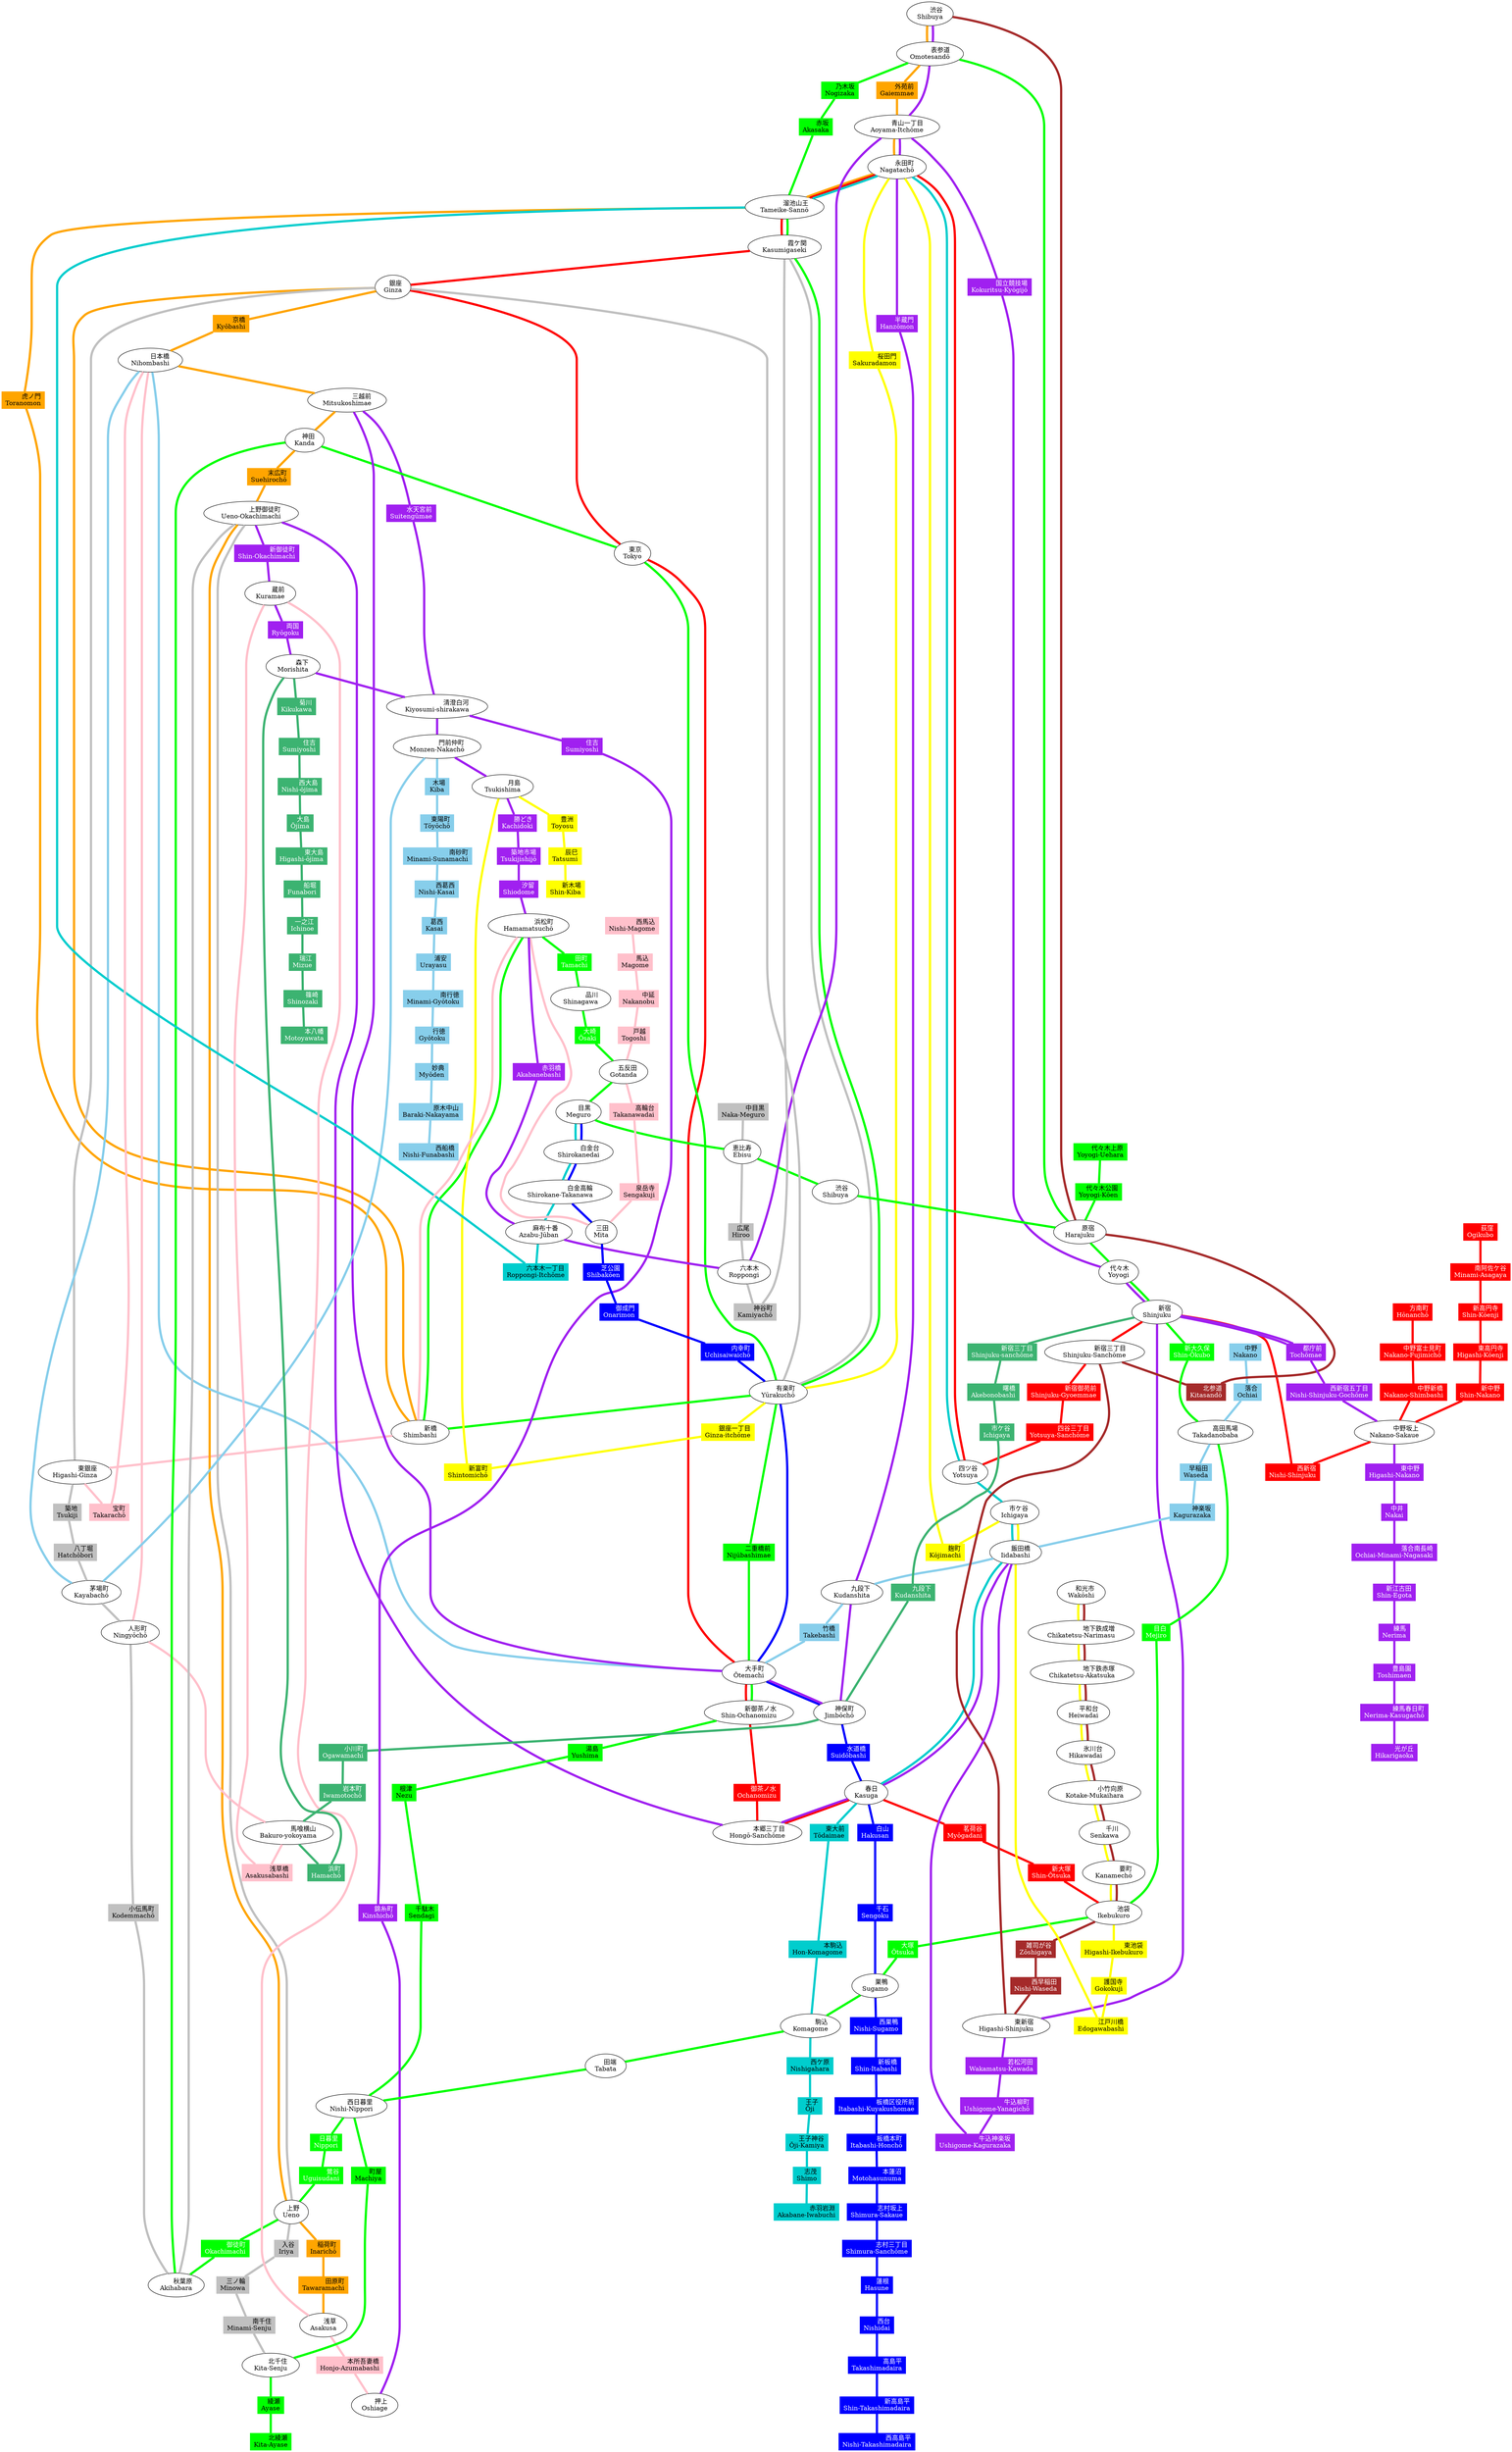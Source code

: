 // Tokyo Metro
// https://en.wikipedia.org/wiki/Tokyo_Metro

// Line                               | Code | Color   |
// -----------------------------------+------+---------+
// No 3:  Ginza Line                  | G    | orange  |
// No 4:  Marunouchi Line             | M    | red     |
// No 4:  Marunouchi Line Branch Line | m    | red     |
// No 2:  Hibiya Line                 | H    | gray    |
// No 5:  Tōzai Line                  | T    | skyblue |
// No 9:  Chiyoda Line                | C    | green   |
// No 8:  Yūrakuchō Line              | Y    | yellow  |
// No 11: Hanzōmon Line               | Z    | purple  |
// No 7:  Namboku Line                | N    | cyan3   |
// No 13: Fukutoshin Line             | F    | brown   |

// Toei
// https://en.wikipedia.org/wiki/Tokyo_Metropolitan_Bureau_of_Transportation

// Line                 | Code | Color          |
// ---------------------+------+----------------+
// No 1:  Asakusa Line  | A    | pink           |
// No 6:  Mita Line     | I    | blue           |
// No 10: Shinjuku Line | S    | mediumseagreen |
// No 12: Ōedo Line     | E    | purple         |

// Yamanote Line
// https://en.wikipedia.org/wiki/Yamanote_Line

// Line              | Code   | Color |
// ------------------+--------+-------+
// Yamanote Line     | JREY   | green |
// Tōhoku Main Line  | JREYTH | green |
// Tokaido Main Line | JREYTK | green |

// TODO:

// Tokyo Monorail
// https://en.wikipedia.org/wiki/Tokyo_Monorail

// Keikyū Airport Line
// https://en.wikipedia.org/wiki/Keiky%C5%AB_Airport_Line

// Tōkyū Dentetsu
// https://en.wikipedia.org/wiki/Tokyu_Corporation

// Yurikamome
// https://en.wikipedia.org/wiki/Yurikamome

graph tokyo_metro {
    node [shape=box, style=filled]
    edge [penwidth=5]

    //=============//
    // Tokyo Metro //
    //=============//

    // No 3: Ginza Line
    node [color=orange, fontcolor=black]
    G01_F16_JREY06_Z01 [label="渋谷\rShibuya", shape=ellipse, color=black, fontcolor=black, fillcolor=white]
    C04_G02_Z02 [label="表参道\rOmotesandō", shape=ellipse, color=black, fontcolor=black, fillcolor=white]
    G03 [label="外苑前\rGaiemmae"]
    E24_G04_Z03 [label="青山一丁目\rAoyama-Itchōme", shape=ellipse, color=black, fontcolor=black, fillcolor=white]
    M13_N07_G05_Y16_Z04 [label="赤坂見附\rAkasaka-Mitsuke", shape=ellipse, color=black, fontcolor=black, fillcolor=white]
    C07_G06_M14_N06 [label="溜池山王\rTameike-Sannō", shape=ellipse, color=black, fontcolor=black, fillcolor=white]
    G07 [label="虎ノ門\rToranomon"]
    A10_G08_JREYTK03 [label="新橋\rShimbashi", shape=ellipse, color=black, fontcolor=black, fillcolor=white]
    G09_H08_M16 [label="銀座\rGinza", shape=ellipse, color=black, fontcolor=black, fillcolor=white]
    G10 [label="京橋\rKyōbashi"]
    A13_G11_T10 [label="日本橋\rNihombashi", shape=ellipse, color=black, fontcolor=black, fillcolor=white]
    G12_Z09 [label="三越前\rMitsukoshimae", shape=ellipse, color=black, fontcolor=black, fillcolor=white]
    G13_JREYTH08 [label="神田\rKanda", shape=ellipse, color=black, fontcolor=black, fillcolor=white]
    G14 [label="末広町\rSuehirochō"]
    E09_G15_H16 [label="上野広小路\rUeno-Hirokōji", shape=ellipse, color=black, fontcolor=black, fillcolor=white]
    G16_H17_JREYTH05 [label="上野\rUeno", shape=ellipse, color=black, fontcolor=black, fillcolor=white]
    G17 [label="稲荷町\rInarichō"]
    G18 [label="田原町\rTawaramachi"]
    A18_G19 [label="浅草\rAsakusa", shape=ellipse, color=black, fontcolor=black, fillcolor=white]

    edge [color=orange]
    G01_F16_JREY06_Z01 -- C04_G02_Z02 -- G03 -- E24_G04_Z03 -- M13_N07_G05_Y16_Z04 -- C07_G06_M14_N06 -- G07 -- A10_G08_JREYTK03 -- G09_H08_M16 -- G10 -- A13_G11_T10 -- G12_Z09 -- G13_JREYTH08 -- G14 -- E09_G15_H16 -- G16_H17_JREYTH05 -- G17 -- G18 -- A18_G19

    // No 4: Marunouchi Line
    node [color=red, fontcolor=white]
    M01 [label="荻窪\rOgikubo"]
    M02 [label="南阿佐ケ谷\rMinami-Asagaya"]
    M03 [label="新高円寺\rShin-Kōenji"]
    M04 [label="東高円寺\rHigashi-Kōenji"]
    M05 [label="新中野\rShin-Nakano"]
    E30_M06 [label="中野坂上\rNakano-Sakaue", shape=ellipse, color=black, fontcolor=black, fillcolor=white]
    M07 [label="西新宿\rNishi-Shinjuku"]
    E01_E27_JREY09_M08_S01 [label="新宿\rShinjuku", shape=ellipse, color=black, fontcolor=black, fillcolor=white]
    F13_M09 [label="新宿三丁目\rShinjuku-Sanchōme", shape=ellipse, color=black, fontcolor=black, fillcolor=white]
    M10 [label="新宿御苑前\rShinjuku-Gyoemmae"]
    M11 [label="四谷三丁目\rYotsuya-Sanchōme"]
    M12_N08 [label="四ツ谷\rYotsuya", shape=ellipse, color=black, fontcolor=black, fillcolor=white]
    M13_N07_G05_Y16_Z04 [label="赤坂見附\rAkasaka-Mitsuke", shape=ellipse, color=black, fontcolor=black, fillcolor=white]
    C07_G06_M14_N06 [label="国会議事堂前\rKokkai-Gijidō-mae", shape=ellipse, color=black, fontcolor=black, fillcolor=white]
    C08_H06_M15 [label="霞ケ関\rKasumigaseki", shape=ellipse, color=black, fontcolor=black, fillcolor=white]
    G09_H08_M16 [label="銀座\rGinza", shape=ellipse, color=black, fontcolor=black, fillcolor=white]
    JREYTH09_JREYTK01_M17 [label="東京\rTokyo", shape=ellipse, color=black, fontcolor=black, fillcolor=white]
    C11_I09_M18_T09_Z08 [label="大手町\rŌtemachi", shape=ellipse, color=black, fontcolor=black, fillcolor=white]
    C12_M19 [label="淡路町\rAwajichō", shape=ellipse, color=black, fontcolor=black, fillcolor=white]
    M20 [label="御茶ノ水\rOchanomizu"]
    E08_M21 [label="本郷三丁目\rHongō-Sanchōme", shape=ellipse, color=black, fontcolor=black, fillcolor=white]
    E07_I12_M22_N11 [label="後楽園\rKōrakuen", shape=ellipse, color=black, fontcolor=black, fillcolor=white]
    M23 [label="茗荷谷\rMyōgadani"]
    M24 [label="新大塚\rShin-Ōtsuka"]
    F09_JREY13_M25_Y09 [label="池袋\rIkebukuro", shape=ellipse, color=black, fontcolor=black, fillcolor=white]

    edge [color=red]
    M01 -- M02 -- M03 -- M04 -- M05 -- E30_M06 -- M07 -- E01_E27_JREY09_M08_S01 -- F13_M09 -- M10 -- M11 -- M12_N08 -- M13_N07_G05_Y16_Z04 -- C07_G06_M14_N06 -- C08_H06_M15 -- G09_H08_M16 -- JREYTH09_JREYTK01_M17 -- C11_I09_M18_T09_Z08 -- C12_M19 -- M20 -- E08_M21 -- E07_I12_M22_N11 -- M23 -- M24 -- F09_JREY13_M25_Y09

    // No 4: Marunouchi Line Branch Line
    node [color=red, fontcolor=white]
    m03 [label="方南町\rHōnanchō"]
    m04 [label="中野富士見町\rNakano-Fujimichō"]
    m05 [label="中野新橋\rNakano-Shimbashi"]
    E30_M06 [label="中野坂上\rNakano-Sakaue", shape=ellipse, color=black, fontcolor=black, fillcolor=white]

    edge [color=red]
    m03 -- m04 -- m05 -- E30_M06

    // No 2: Hibiya Line
    node [color=gray, fontcolor=black]
    H01 [label="中目黒\rNaka-Meguro"]
    H02_JREY05 [label="恵比寿\rEbisu", shape=ellipse, color=black, fontcolor=black, fillcolor=white]
    H03 [label="広尾\rHiroo"]
    E23_H04 [label="六本木\rRoppongi", shape=ellipse, color=black, fontcolor=black, fillcolor=white]
    H05 [label="神谷町\rKamiyachō"]
    C08_H06_M15 [label="霞ケ関\rKasumigaseki", shape=ellipse, color=black, fontcolor=black, fillcolor=white]
    C09_H07_I08_JREYTK02_Y18 [label="日比谷\rHibiya", shape=ellipse, color=black, fontcolor=black, fillcolor=white]
    G09_H08_M16 [label="銀座\rGinza", shape=ellipse, color=black, fontcolor=black, fillcolor=white]
    A11_H09 [label="東銀座\rHigashi-Ginza", shape=ellipse, color=black, fontcolor=black, fillcolor=white]
    H10 [label="築地\rTsukiji"]
    H11 [label="八丁堀\rHatchōbori"]
    H12_T11 [label="茅場町\rKayabachō", shape=ellipse, color=black, fontcolor=black, fillcolor=white]
    A14_H13 [label="人形町\rNingyōchō", shape=ellipse, color=black, fontcolor=black, fillcolor=white]
    H14 [label="小伝馬町\rKodemmachō"]
    H15_JREYTH07 [label="秋葉原\rAkihabara", shape=ellipse, color=black, fontcolor=black, fillcolor=white]
    E09_G15_H16 [label="仲御徒町\rNaka-Okachimachi", shape=ellipse, color=black, fontcolor=black, fillcolor=white]
    G16_H17_JREYTH05 [label="上野\rUeno", shape=ellipse, color=black, fontcolor=black, fillcolor=white]
    H18 [label="入谷\rIriya"]
    H19 [label="三ノ輪\rMinowa"]
    H20 [label="南千住\rMinami-Senju"]
    C18_H21 [label="北千住\rKita-Senju", shape=ellipse, color=black, fontcolor=black, fillcolor=white]

    edge [color=gray]
    H01 -- H02_JREY05 -- H03 -- E23_H04 -- H05 -- C08_H06_M15 -- C09_H07_I08_JREYTK02_Y18 -- G09_H08_M16 -- A11_H09 -- H10 -- H11 -- H12_T11 -- A14_H13 -- H14 -- H15_JREYTH07 -- E09_G15_H16 -- G16_H17_JREYTH05 -- H18 -- H19 -- H20 -- C18_H21

    // No 5: Tōzai Line
    node [color=skyblue, fontcolor=black]
    T01 [label="中野\rNakano"]
    T02 [label="落合\rOchiai"]
    JREY11_T03 [label="高田馬場\rTakadanobaba", shape=ellipse, color=black, fontcolor=black, fillcolor=white]
    T04 [label="早稲田\rWaseda"]
    T05 [label="神楽坂\rKagurazaka"]
    E06_N10_T06_Y13 [label="飯田橋\rIidabashi", shape=ellipse, color=black, fontcolor=black, fillcolor=white]
    T07_Z06 [label="九段下\rKudanshita", shape=ellipse, color=black, fontcolor=black, fillcolor=white]
    T08 [label="竹橋\rTakebashi"]
    C11_I09_M18_T09_Z08 [label="大手町\rŌtemachi", shape=ellipse, color=black, fontcolor=black, fillcolor=white]
    A13_G11_T10 [label="日本橋\rNihombashi", shape=ellipse, color=black, fontcolor=black, fillcolor=white]
    H12_T11 [label="茅場町\rKayabachō", shape=ellipse, color=black, fontcolor=black, fillcolor=white]
    E15_T12 [label="門前仲町\rMonzen-Nakachō", shape=ellipse, color=black, fontcolor=black, fillcolor=white]
    T13 [label="木場\rKiba"]
    T14 [label="東陽町\rTōyōchō"]
    T15 [label="南砂町\rMinami-Sunamachi"]
    T16 [label="西葛西\rNishi-Kasai"]
    T17 [label="葛西\rKasai"]
    T18 [label="浦安\rUrayasu"]
    T19 [label="南行徳\rMinami-Gyōtoku"]
    T20 [label="行徳\rGyōtoku"]
    T21 [label="妙典\rMyōden"]
    T22 [label="原木中山\rBaraki-Nakayama"]
    T23 [label="西船橋\rNishi-Funabashi"]

    edge [color=skyblue]
    T01 -- T02 -- JREY11_T03 -- T04 -- T05 -- E06_N10_T06_Y13 -- T07_Z06 -- T08 -- C11_I09_M18_T09_Z08 -- A13_G11_T10 -- H12_T11 -- E15_T12 -- T13 -- T14 -- T15 -- T16 -- T17 -- T18 -- T19 -- T20 -- T21 -- T22 -- T23

    // No 9: Chiyoda Line
    node [color=green, fontcolor=black]
    C01 [label="代々木上原\rYoyogi-Uehara"]
    C02 [label="代々木公園\rYoyogi-Kōen"]
    C03_F15_JREY07 [label="明治神宮前\rMeiji-Jingūmae (Harajuku)", shape=ellipse, color=black, fontcolor=black, fillcolor=white]
    C04_G02_Z02 [label="表参道\rOmotesandō", shape=ellipse, color=black, fontcolor=black, fillcolor=white]
    C05 [label="乃木坂\rNogizaka"]
    C06 [label="赤坂\rAkasaka"]
    C07_G06_M14_N06 [label="国会議事堂前\rKokkai-Gijidō-mae", shape=ellipse, color=black, fontcolor=black, fillcolor=white]
    C08_H06_M15 [label="霞ケ関\rKasumigaseki", shape=ellipse, color=black, fontcolor=black, fillcolor=white]
    C09_H07_I08_JREYTK02_Y18 [label="日比谷\rHibiya", shape=ellipse, color=black, fontcolor=black, fillcolor=white]
    C10 [label="二重橋前\rNijūbashimae"]
    C11_I09_M18_T09_Z08 [label="大手町\rŌtemachi", shape=ellipse, color=black, fontcolor=black, fillcolor=white]
    C12_M19 [label="新御茶ノ水\rShin-Ochanomizu", shape=ellipse, color=black, fontcolor=black, fillcolor=white]
    C13 [label="湯島\rYushima"]
    C14 [label="根津\rNezu"]
    C15 [label="千駄木\rSendagi"]
    C16_JREYTH02 [label="西日暮里\rNishi-Nippori", shape=ellipse, color=black, fontcolor=black, fillcolor=white]
    C17 [label="町屋\rMachiya"]
    C18_H21 [label="北千住\rKita-Senju", shape=ellipse, color=black, fontcolor=black, fillcolor=white]
    C19 [label="綾瀬\rAyase"]
    C20 [label="北綾瀬\rKita-Ayase"]

    edge [color=green]
    C01 -- C02 -- C03_F15_JREY07 -- C04_G02_Z02 -- C05 -- C06 -- C07_G06_M14_N06 -- C08_H06_M15 -- C09_H07_I08_JREYTK02_Y18 -- C10 -- C11_I09_M18_T09_Z08 -- C12_M19 -- C13 -- C14 -- C15 -- C16_JREYTH02 -- C17 -- C18_H21 -- C19 -- C20

    // No 8: Yūrakuchō Line
    node [color=yellow, fontcolor=black]
    F01_Y01 [label="和光市\rWakōshi", shape=ellipse, color=black, fontcolor=black, fillcolor=white]
    F02_Y02 [label="地下鉄成増\rChikatetsu-Narimasu", shape=ellipse, color=black, fontcolor=black, fillcolor=white]
    F03_Y03 [label="地下鉄赤塚\rChikatetsu-Akatsuka", shape=ellipse, color=black, fontcolor=black, fillcolor=white]
    F04_Y04 [label="平和台\rHeiwadai", shape=ellipse, color=black, fontcolor=black, fillcolor=white]
    F05_Y05 [label="氷川台\rHikawadai", shape=ellipse, color=black, fontcolor=black, fillcolor=white]
    F06_Y06 [label="小竹向原\rKotake-Mukaihara", shape=ellipse, color=black, fontcolor=black, fillcolor=white]
    F07_Y07 [label="千川\rSenkawa", shape=ellipse, color=black, fontcolor=black, fillcolor=white]
    F08_Y08 [label="要町\rKanamechō", shape=ellipse, color=black, fontcolor=black, fillcolor=white]
    F09_JREY13_M25_Y09 [label="池袋\rIkebukuro", shape=ellipse, color=black, fontcolor=black, fillcolor=white]
    Y10 [label="東池袋\rHigashi-Ikebukuro"]
    Y11 [label="護国寺\rGokokuji"]
    Y12 [label="江戸川橋\rEdogawabashi"]
    E06_N10_T06_Y13 [label="飯田橋\rIidabashi", shape=ellipse, color=black, fontcolor=black, fillcolor=white]
    N09_Y14 [label="市ヶ谷\rIchigaya", shape=ellipse, color=black, fontcolor=black, fillcolor=white]
    Y15 [label="麹町\rKōjimachi"]
    M13_N07_G05_Y16_Z04 [label="永田町\rNagatachō", shape=ellipse, color=black, fontcolor=black, fillcolor=white]
    Y17 [label="桜田門\rSakuradamon"]
    C09_H07_I08_JREYTK02_Y18 [label="有楽町\rYūrakuchō", shape=ellipse, color=black, fontcolor=black, fillcolor=white]
    Y19 [label="銀座一丁目\rGinza-itchōme"]
    Y20 [label="新富町\rShintomichō"]
    E16_Y21 [label="月島\rTsukishima", shape=ellipse, color=black, fontcolor=black, fillcolor=white]
    Y22 [label="豊洲\rToyosu"]
    Y23 [label="辰巳\rTatsumi"]
    Y24 [label="新木場\rShin-Kiba"]

    edge [color=yellow]
    F01_Y01 -- F02_Y02 -- F03_Y03 -- F04_Y04 -- F05_Y05 -- F06_Y06 -- F07_Y07 -- F08_Y08 -- F09_JREY13_M25_Y09 -- Y10 -- Y11 -- Y12 -- E06_N10_T06_Y13 -- N09_Y14 -- Y15 -- M13_N07_G05_Y16_Z04 -- Y17 -- C09_H07_I08_JREYTK02_Y18 -- Y19 -- Y20 -- E16_Y21 -- Y22 -- Y23 -- Y24

    // No 11: Hanzōmon Line
    node [color=purple, fontcolor=white]
    G01_F16_JREY06_Z01 [label="渋谷\rShibuya", shape=ellipse, color=black, fontcolor=black, fillcolor=white]
    C04_G02_Z02 [label="表参道\rOmotesandō", shape=ellipse, color=black, fontcolor=black, fillcolor=white]
    E24_G04_Z03 [label="青山一丁目\rAoyama-itchōme", shape=ellipse, color=black, fontcolor=black, fillcolor=white]
    M13_N07_G05_Y16_Z04 [label="永田町\rNagatachō", shape=ellipse, color=black, fontcolor=black, fillcolor=white]
    Z05 [label="半蔵門\rHanzōmon"]
    T07_Z06 [label="九段下\rKudanshita", shape=ellipse, color=black, fontcolor=black, fillcolor=white]
    I10_S06_Z07 [label="神保町\rJimbōchō", shape=ellipse, color=black, fontcolor=black, fillcolor=white]
    C11_I09_M18_T09_Z08 [label="大手町\rŌtemachi", shape=ellipse, color=black, fontcolor=black, fillcolor=white]
    G12_Z09 [label="三越前\rMitsukoshimae", shape=ellipse, color=black, fontcolor=black, fillcolor=white]
    Z10 [label="水天宮前\rSuitengūmae"]
    E14_Z11 [label="清澄白河\rKiyosumi-shirakawa", shape=ellipse, color=black, fontcolor=black, fillcolor=white]
    Z12 [label="住吉\rSumiyoshi"]
    Z13 [label="錦糸町\rKinshichō"]
    A20_Z14 [label="押上\rOshiage", shape=ellipse, color=black, fontcolor=black, fillcolor=white]

    edge [color=purple]
    G01_F16_JREY06_Z01 -- C04_G02_Z02 -- E24_G04_Z03 -- M13_N07_G05_Y16_Z04 -- Z05 -- T07_Z06 -- I10_S06_Z07 -- C11_I09_M18_T09_Z08 -- G12_Z09 -- Z10 -- E14_Z11 -- Z12 -- Z13 -- A20_Z14

    // No 7: Namboku Line
    node [color=cyan3, fontcolor=black]
    I01_JREY04_N01 [label="目黒\rMeguro", shape=ellipse, color=black, fontcolor=black, fillcolor=white]
    I02_N02 [label="白金台\rShirokanedai", shape=ellipse, color=black, fontcolor=black, fillcolor=white]
    I03_N03 [label="白金高輪\rShirokane-Takanawa", shape=ellipse, color=black, fontcolor=black, fillcolor=white]
    E22_N04 [label="麻布十番\rAzabu-Jūban", shape=ellipse, color=black, fontcolor=black, fillcolor=white]
    N05 [label="六本木一丁目\rRoppongi-Itchōme"]
    C07_G06_M14_N06 [label="溜池山王\rTameike-Sannō", shape=ellipse, color=black, fontcolor=black, fillcolor=white]
    M13_N07_G05_Y16_Z04 [label="永田町\rNagatachō", shape=ellipse, color=black, fontcolor=black, fillcolor=white]
    M12_N08 [label="四ツ谷\rYotsuya", shape=ellipse, color=black, fontcolor=black, fillcolor=white]
    N09_Y14 [label="市ケ谷\rIchigaya", shape=ellipse, color=black, fontcolor=black, fillcolor=white]
    E06_N10_T06_Y13 [label="飯田橋\rIidabashi", shape=ellipse, color=black, fontcolor=black, fillcolor=white]
    E07_I12_M22_N11 [label="後楽園\rKōrakuen", shape=ellipse, color=black, fontcolor=black, fillcolor=white]
    N12 [label="東大前\rTōdaimae"]
    N13 [label="本駒込\rHon-Komagome"]
    JREY16_N14 [label="駒込\rKomagome", shape=ellipse, color=black, fontcolor=black, fillcolor=white]
    N15 [label="西ケ原\rNishigahara"]
    N16 [label="王子\rŌji"]
    N17 [label="王子神谷\rŌji-Kamiya"]
    N18 [label="志茂\rShimo"]
    N19 [label="赤羽岩淵\rAkabane-Iwabuchi"]

    edge [color=cyan3]
    I01_JREY04_N01 -- I02_N02 -- I03_N03 -- E22_N04 -- N05 -- C07_G06_M14_N06 -- M13_N07_G05_Y16_Z04 -- M12_N08 -- N09_Y14 -- E06_N10_T06_Y13 -- E07_I12_M22_N11 -- N12 -- N13 -- JREY16_N14 -- N15 -- N16 -- N17 -- N18 -- N19

    // No 13: Fukutoshin Line
    node [color=brown, fontcolor=white]
    F01_Y01 [label="和光市\rWakōshi", shape=ellipse, color=black, fontcolor=black, fillcolor=white]
    F02_Y02 [label="地下鉄成増\rChikatetsu-Narimasu", shape=ellipse, color=black, fontcolor=black, fillcolor=white]
    F03_Y03 [label="地下鉄赤塚\rChikatetsu-Akatsuka", shape=ellipse, color=black, fontcolor=black, fillcolor=white]
    F04_Y04 [label="平和台\rHeiwadai", shape=ellipse, color=black, fontcolor=black, fillcolor=white]
    F05_Y05 [label="氷川台\rHikawadai", shape=ellipse, color=black, fontcolor=black, fillcolor=white]
    F06_Y06 [label="小竹向原\rKotake-Mukaihara", shape=ellipse, color=black, fontcolor=black, fillcolor=white]
    F07_Y07 [label="千川\rSenkawa", shape=ellipse, color=black, fontcolor=black, fillcolor=white]
    F08_Y08 [label="要町\rKanamechō", shape=ellipse, color=black, fontcolor=black, fillcolor=white]
    F09_JREY13_M25_Y09 [label="池袋\rIkebukuro", shape=ellipse, color=black, fontcolor=black, fillcolor=white]
    F10 [label="雑司が谷\rZōshigaya"]
    F11 [label="西早稲田\rNishi-Waseda"]
    E02_F12 [label="東新宿\rHigashi-Shinjuku", shape=ellipse, color=black, fontcolor=black, fillcolor=white]
    F13_M09 [label="新宿三丁目\rShinjuku-Sanchōme", shape=ellipse, color=black, fontcolor=black, fillcolor=white]
    F14 [label="北参道\rKitasandō"]
    C03_F15_JREY07 [label="明治神宮前\rMeiji-Jingūmae", shape=ellipse, color=black, fontcolor=black, fillcolor=white]
    G01_F16_JREY06_Z01 [label="渋谷\rShibuya", shape=ellipse, color=black, fontcolor=black, fillcolor=white]

    edge [color=brown]
    F01_Y01 -- F02_Y02 -- F03_Y03 -- F04_Y04 -- F05_Y05 -- F06_Y06 -- F07_Y07 -- F08_Y08 -- F09_JREY13_M25_Y09 -- F10 -- F11 -- E02_F12 -- F13_M09 -- F14 -- C03_F15_JREY07 -- G01_F16_JREY06_Z01

    //======//
    // Toei //
    //======//

    // No 1: Asakusa Line
    node [color=pink, fontcolor=black]
    A01 [label="西馬込\rNishi-Magome"]
    A02 [label="馬込\rMagome"]
    A03 [label="中延\rNakanobu"]
    A04 [label="戸越\rTogoshi"]
    A05_JREY03 [label="五反田\rGotanda", shape=ellipse, color=black, fontcolor=black, fillcolor=white]
    A06 [label="高輪台\rTakanawadai"]
    A07 [label="泉岳寺\rSengakuji"]
    A08_I04 [label="三田\rMita", shape=ellipse, color=black, fontcolor=black, fillcolor=white]
    A09_E20_JREYTK04 [label="大門\rDaimon", shape=ellipse, color=black, fontcolor=black, fillcolor=white]
    A10_G08_JREYTK03 [label="新橋\rShimbashi", shape=ellipse, color=black, fontcolor=black, fillcolor=white]
    A11_H09 [label="東銀座\rHigashi-Ginza", shape=ellipse, color=black, fontcolor=black, fillcolor=white]
    A12 [label="宝町\rTakarachō"]
    A13_G11_T10 [label="日本橋\rNihombashi", shape=ellipse, color=black, fontcolor=black, fillcolor=white]
    A14_H13 [label="人形町\rNingyōchō", shape=ellipse, color=black, fontcolor=black, fillcolor=white]
    A15_S09 [label="東日本橋\rHigashi-Nihombashi", shape=ellipse, color=black, fontcolor=black, fillcolor=white]
    A16 [label="浅草橋\rAsakusabashi"]
    A17_E11 [label="蔵前\rKuramae", shape=ellipse, color=black, fontcolor=black, fillcolor=white]
    A18_G19 [label="浅草\rAsakusa", shape=ellipse, color=black, fontcolor=black, fillcolor=white]
    A19 [label="本所吾妻橋\rHonjo-Azumabashi"]
    A20_Z14 [label="押上\rOshiage", shape=ellipse, color=black, fontcolor=black, fillcolor=white]

    edge [color=pink]
    A01 -- A02 -- A03 -- A04 -- A05_JREY03 -- A06 -- A07 -- A08_I04 -- A09_E20_JREYTK04 -- A10_G08_JREYTK03 -- A11_H09 -- A12 -- A13_G11_T10 -- A14_H13 -- A15_S09 -- A16 -- A17_E11 -- A18_G19 -- A19 -- A20_Z14

    // No 6: Mita Line
    node [color=blue, fontcolor=white]
    I01_JREY04_N01 [label="目黒\rMeguro", shape=ellipse, color=black, fontcolor=black, fillcolor=white]
    I02_N02 [label="白金台\rShirokanedai", shape=ellipse, color=black, fontcolor=black, fillcolor=white]
    I03_N03 [label="白金高輪\rShirokane-Takanawa", shape=ellipse, color=black, fontcolor=black, fillcolor=white]
    A08_I04 [label="三田\rMita", shape=ellipse, color=black, fontcolor=black, fillcolor=white]
    I05 [label="芝公園\rShibakōen"]
    I06 [label="御成門\rOnarimon"]
    I07 [label="内幸町\rUchisaiwaichō"]
    C09_H07_I08_JREYTK02_Y18 [label="日比谷\rHibiya", shape=ellipse, color=black, fontcolor=black, fillcolor=white]
    C11_I09_M18_T09_Z08 [label="大手町\rŌtemachi", shape=ellipse, color=black, fontcolor=black, fillcolor=white]
    I10_S06_Z07 [label="神保町\rJimbōchō", shape=ellipse, color=black, fontcolor=black, fillcolor=white]
    I11 [label="水道橋\rSuidōbashi"]
    E07_I12_M22_N11 [label="春日\rKasuga", shape=ellipse, color=black, fontcolor=black, fillcolor=white]
    I13 [label="白山\rHakusan"]
    I14 [label="千石\rSengoku"]
    I15_JREY15 [label="巣鴨\rSugamo", shape=ellipse, color=black, fontcolor=black, fillcolor=white]
    I16 [label="西巣鴨\rNishi-Sugamo"]
    I17 [label="新板橋\rShin-Itabashi"]
    I18 [label="板橋区役所前\rItabashi-Kuyakushomae"]
    I19 [label="板橋本町\rItabashi-Honchō"]
    I20 [label="本蓮沼\rMotohasunuma"]
    I21 [label="志村坂上\rShimura-Sakaue"]
    I22 [label="志村三丁目\rShimura-Sanchōme"]
    I23 [label="蓮根\rHasune"]
    I24 [label="西台\rNishidai"]
    I25 [label="高島平\rTakashimadaira"]
    I26 [label="新高島平\rShin-Takashimadaira"]
    I27 [label="西高島平\rNishi-Takashimadaira"]

    edge [color=blue]
    I01_JREY04_N01 -- I02_N02 -- I03_N03 -- A08_I04 -- I05 -- I06 -- I07 -- C09_H07_I08_JREYTK02_Y18 -- C11_I09_M18_T09_Z08 -- I10_S06_Z07 -- I11 -- E07_I12_M22_N11 -- I13 -- I14 -- I15_JREY15 -- I16 -- I17 -- I18 -- I19 -- I20 -- I21 -- I22 -- I23 -- I24 -- I25 -- I26 -- I27

    // No 10: Shinjuku Line
    node [color=mediumseagreen, fontcolor=white]
    E01_E27_JREY09_M08_S01 [label="新宿\rShinjuku", shape=ellipse, color=black, fontcolor=black, fillcolor=white]
    S02 [label="新宿三丁目\rShinjuku-sanchōme"]
    S03 [label="曙橋\rAkebonobashi"]
    S04 [label="市ケ谷\rIchigaya"]
    S05 [label="九段下\rKudanshita"]
    I10_S06_Z07 [label="神保町\rJimbōchō", shape=ellipse, color=black, fontcolor=black, fillcolor=white]
    S07 [label="小川町\rOgawamachi"]
    S08 [label="岩本町\rIwamotochō"]
    A15_S09 [label="馬喰横山\rBakuro-yokoyama", shape=ellipse, color=black, fontcolor=black, fillcolor=white]
    S10 [label="浜町\rHamachō"]
    E13_S11 [label="森下\rMorishita", shape=ellipse, color=black, fontcolor=black, fillcolor=white]
    S12 [label="菊川\rKikukawa"]
    S13 [label="住吉\rSumiyoshi"]
    S14 [label="西大島\rNishi-ōjima"]
    S15 [label="大島\rŌjima"]
    S16 [label="東大島\rHigashi-ōjima"]
    S17 [label="船堀\rFunabori"]
    S18 [label="一之江\rIchinoe"]
    S19 [label="瑞江\rMizue"]
    S20 [label="篠崎\rShinozaki"]
    S21 [label="本八幡\rMotoyawata"]

    edge [color=mediumseagreen]
    E01_E27_JREY09_M08_S01 -- S02 -- S03 -- S04 -- S05 -- I10_S06_Z07 -- S07 -- S08 -- A15_S09 -- S10 -- E13_S11 -- S12 -- S13 -- S14 -- S15 -- S16 -- S17 -- S18 -- S19 -- S20 -- S21

    // No 12: Ōedo Line
    node [color=purple, fontcolor=white]
    E28 [label="都庁前\rTochōmae"]
    E01_E27_JREY09_M08_S01 [label="新宿西口\rShinjuku-Nishiguchi", shape=ellipse, color=black, fontcolor=black, fillcolor=white]
    E02_F12 [label="東新宿\rHigashi-Shinjuku", shape=ellipse, color=black, fontcolor=black, fillcolor=white]
    E03 [label="若松河田\rWakamatsu-Kawada"]
    E04 [label="牛込柳町\rUshigome-Yanagichō"]
    E05 [label="牛込神楽坂\rUshigome-Kagurazaka"]
    E06_N10_T06_Y13 [label="飯田橋\rIidabashi", shape=ellipse, color=black, fontcolor=black, fillcolor=white]
    E07_I12_M22_N11 [label="春日\rKasuga", shape=ellipse, color=black, fontcolor=black, fillcolor=white]
    E08_M21 [label="本郷三丁目\rHongō-Sanchōme", shape=ellipse, color=black, fontcolor=black, fillcolor=white]
    E09_G15_H16 [label="上野御徒町\rUeno-Okachimachi", shape=ellipse, color=black, fontcolor=black, fillcolor=white]
    E10 [label="新御徒町\rShin-Okachimachi"]
    A17_E11 [label="蔵前\rKuramae", shape=ellipse, color=black, fontcolor=black, fillcolor=white]
    E12 [label="両国\rRyōgoku"]
    E13_S11 [label="森下\rMorishita", shape=ellipse, color=black, fontcolor=black, fillcolor=white]
    E14_Z11 [label="清澄白河\rKiyosumi-shirakawa", shape=ellipse, color=black, fontcolor=black, fillcolor=white]
    E15_T12 [label="門前仲町\rMonzen-Nakachō", shape=ellipse, color=black, fontcolor=black, fillcolor=white]
    E16_Y21 [label="月島\rTsukishima", shape=ellipse, color=black, fontcolor=black, fillcolor=white]
    E17 [label="勝どき\rKachidoki"]
    E18 [label="築地市場\rTsukijishijō"]
    E19 [label="汐留\rShiodome"]
    A09_E20_JREYTK04 [label="大門\rDaimon", shape=ellipse, color=black, fontcolor=black, fillcolor=white]
    E21 [label="赤羽橋\rAkabanebashi"]
    E22_N04 [label="麻布十番\rAzabu-Jūban", shape=ellipse, color=black, fontcolor=black, fillcolor=white]
    E23_H04 [label="六本木\rRoppongi", shape=ellipse, color=black, fontcolor=black, fillcolor=white]
    E24_G04_Z03 [label="青山一丁目\rAoyama-Itchōme", shape=ellipse, color=black, fontcolor=black, fillcolor=white]
    E25 [label="国立競技場\rKokuritsu-Kyōgijō"]
    E26_JREY08 [label="代々木\rYoyogi", shape=ellipse, color=black, fontcolor=black, fillcolor=white]
    E01_E27_JREY09_M08_S01 [label="新宿\rShinjuku", shape=ellipse, color=black, fontcolor=black, fillcolor=white]
    E28 [label="都庁前\rTochōmae"]
    E29 [label="西新宿五丁目\rNishi-Shinjuku-Gochōme"]
    E30_M06 [label="中野坂上\rNakano-Sakaue", shape=ellipse, color=black, fontcolor=black, fillcolor=white]
    E31 [label="東中野\rHigashi-Nakano"]
    E32 [label="中井\rNakai"]
    E33 [label="落合南長崎\rOchiai-Minami-Nagasaki"]
    E34 [label="新江古田\rShin-Egota"]
    E35 [label="練馬\rNerima"]
    E36 [label="豊島園\rToshimaen"]
    E37 [label="練馬春日町\rNerima-Kasugachō"]
    E38 [label="光が丘\rHikarigaoka"]

    edge [color=purple]
    E28 -- E01_E27_JREY09_M08_S01 -- E02_F12 -- E03 -- E04 -- E05 -- E06_N10_T06_Y13 -- E07_I12_M22_N11 -- E08_M21 -- E09_G15_H16 -- E10 -- A17_E11 -- E12 -- E13_S11 -- E14_Z11 -- E15_T12 -- E16_Y21 -- E17 -- E18 -- E19 -- A09_E20_JREYTK04 -- E21 -- E22_N04 -- E23_H04 -- E24_G04_Z03 -- E25 -- E26_JREY08 -- E01_E27_JREY09_M08_S01 -- E28 -- E29 -- E30_M06 -- E31 -- E32 -- E33 -- E34 -- E35 -- E36 -- E37 -- E38

    //=========//
    // JR East //
    //=========//

    // JR East: Yamanote Line
    node [color=green, fontcolor=white]
    JREY01_JREYTK06 [label="品川\rShinagawa", shape=ellipse, color=black, fontcolor=black, fillcolor=white]
    JREY02 [label="大崎\rŌsaki"]
    A05_JREY03 [label="五反田\rGotanda", shape=ellipse, color=black, fontcolor=black, fillcolor=white]
    I01_JREY04_N01 [label="目黒\rMeguro", shape=ellipse, color=black, fontcolor=black, fillcolor=white]
    H02_JREY05 [label="恵比寿\rEbisu", shape=ellipse, color=black, fontcolor=black, fillcolor=white]
    F16_G01_JREY06_Z01 [label="渋谷\rShibuya", shape=ellipse, color=black, fontcolor=black, fillcolor=white]
    C03_F15_JREY07 [label="原宿\rHarajuku", shape=ellipse, color=black, fontcolor=black, fillcolor=white]
    E26_JREY08 [label="代々木\rYoyogi", shape=ellipse, color=black, fontcolor=black, fillcolor=white]
    E01_E27_JREY09_M08_S01 [label="新宿\rShinjuku", shape=ellipse, color=black, fontcolor=black, fillcolor=white]
    JREY10 [label="新大久保\rShin-Ōkubo"]
    JREY11_T03 [label="高田馬場\rTakadanobaba", shape=ellipse, color=black, fontcolor=black, fillcolor=white]
    JREY12 [label="目白\rMejiro"]
    F09_JREY13_M25_Y09 [label="池袋\rIkebukuro", shape=ellipse, color=black, fontcolor=black, fillcolor=white]
    JREY14 [label="大塚\rŌtsuka"]
    I15_JREY15 [label="巣鴨\rSugamo", shape=ellipse, color=black, fontcolor=black, fillcolor=white]
    JREY16_N14 [label="駒込\rKomagome", shape=ellipse, color=black, fontcolor=black, fillcolor=white]
    JREY17_JREYTH01 [label="田端\rTabata", shape=ellipse, color=black, fontcolor=black, fillcolor=white]

    edge [color=green]
    JREY01_JREYTK06 -- JREY02 -- A05_JREY03 -- I01_JREY04_N01 -- H02_JREY05 -- F16_G01_JREY06_Z01 -- C03_F15_JREY07 -- E26_JREY08 -- E01_E27_JREY09_M08_S01 -- JREY10 -- JREY11_T03 -- JREY12 -- F09_JREY13_M25_Y09 -- JREY14 -- I15_JREY15 -- JREY16_N14 -- JREY17_JREYTH01

    // Tōhoku Main Line
    node [color=green, fontcolor=white]
    JREY17_JREYTH01 [label="田端\rTabata", shape=ellipse, color=black, fontcolor=black, fillcolor=white]
    C16_JREYTH02 [label="西日暮里\rNishi-Nippori", shape=ellipse, color=black, fontcolor=black, fillcolor=white]
    JREYTH03 [label="日暮里\rNippori"]
    JREYTH04 [label="鶯谷\rUguisudani"]
    G16_H17_JREYTH05 [label="上野\rUeno", shape=ellipse, color=black, fontcolor=black, fillcolor=white]
    JREYTH06 [label="御徒町\rOkachimachi"]
    H15_JREYTH07 [label="秋葉原\rAkihabara", shape=ellipse, color=black, fontcolor=black, fillcolor=white]
    G13_JREYTH08 [label="神田\rKanda", shape=ellipse, color=black, fontcolor=black, fillcolor=white]
    JREYTH09_JREYTK01_M17 [label="東京\rTokyo", shape=ellipse, color=black, fontcolor=black, fillcolor=white]

    edge [color=green]
    JREY17_JREYTH01 -- C16_JREYTH02 -- JREYTH03 -- JREYTH04 -- G16_H17_JREYTH05 -- JREYTH06 -- H15_JREYTH07 -- G13_JREYTH08 -- JREYTH09_JREYTK01_M17

    // Tokaido Main Line
    node [color=green, fontcolor=white]
    JREYTH09_JREYTK01_M17 [label="東京\rTokyo", shape=ellipse, color=black, fontcolor=black, fillcolor=white]
    C09_H07_I08_JREYTK02_Y18 [label="有楽町\rYūrakuchō", shape=ellipse, color=black, fontcolor=black, fillcolor=white]
    A10_G08_JREYTK03 [label="新橋\rShimbashi", shape=ellipse, color=black, fontcolor=black, fillcolor=white]
    A09_E20_JREYTK04 [label="浜松町\rHamamatsuchō", shape=ellipse, color=black, fontcolor=black, fillcolor=white]
    JREYTK05 [label="田町\rTamachi"]
    JREY01_JREYTK06 [label="品川\rShinagawa", shape=ellipse, color=black, fontcolor=black, fillcolor=white]

    edge [color=green]
    JREYTH09_JREYTK01_M17 -- C09_H07_I08_JREYTK02_Y18 -- A10_G08_JREYTK03 -- A09_E20_JREYTK04 -- JREYTK05 -- JREY01_JREYTK06
}
